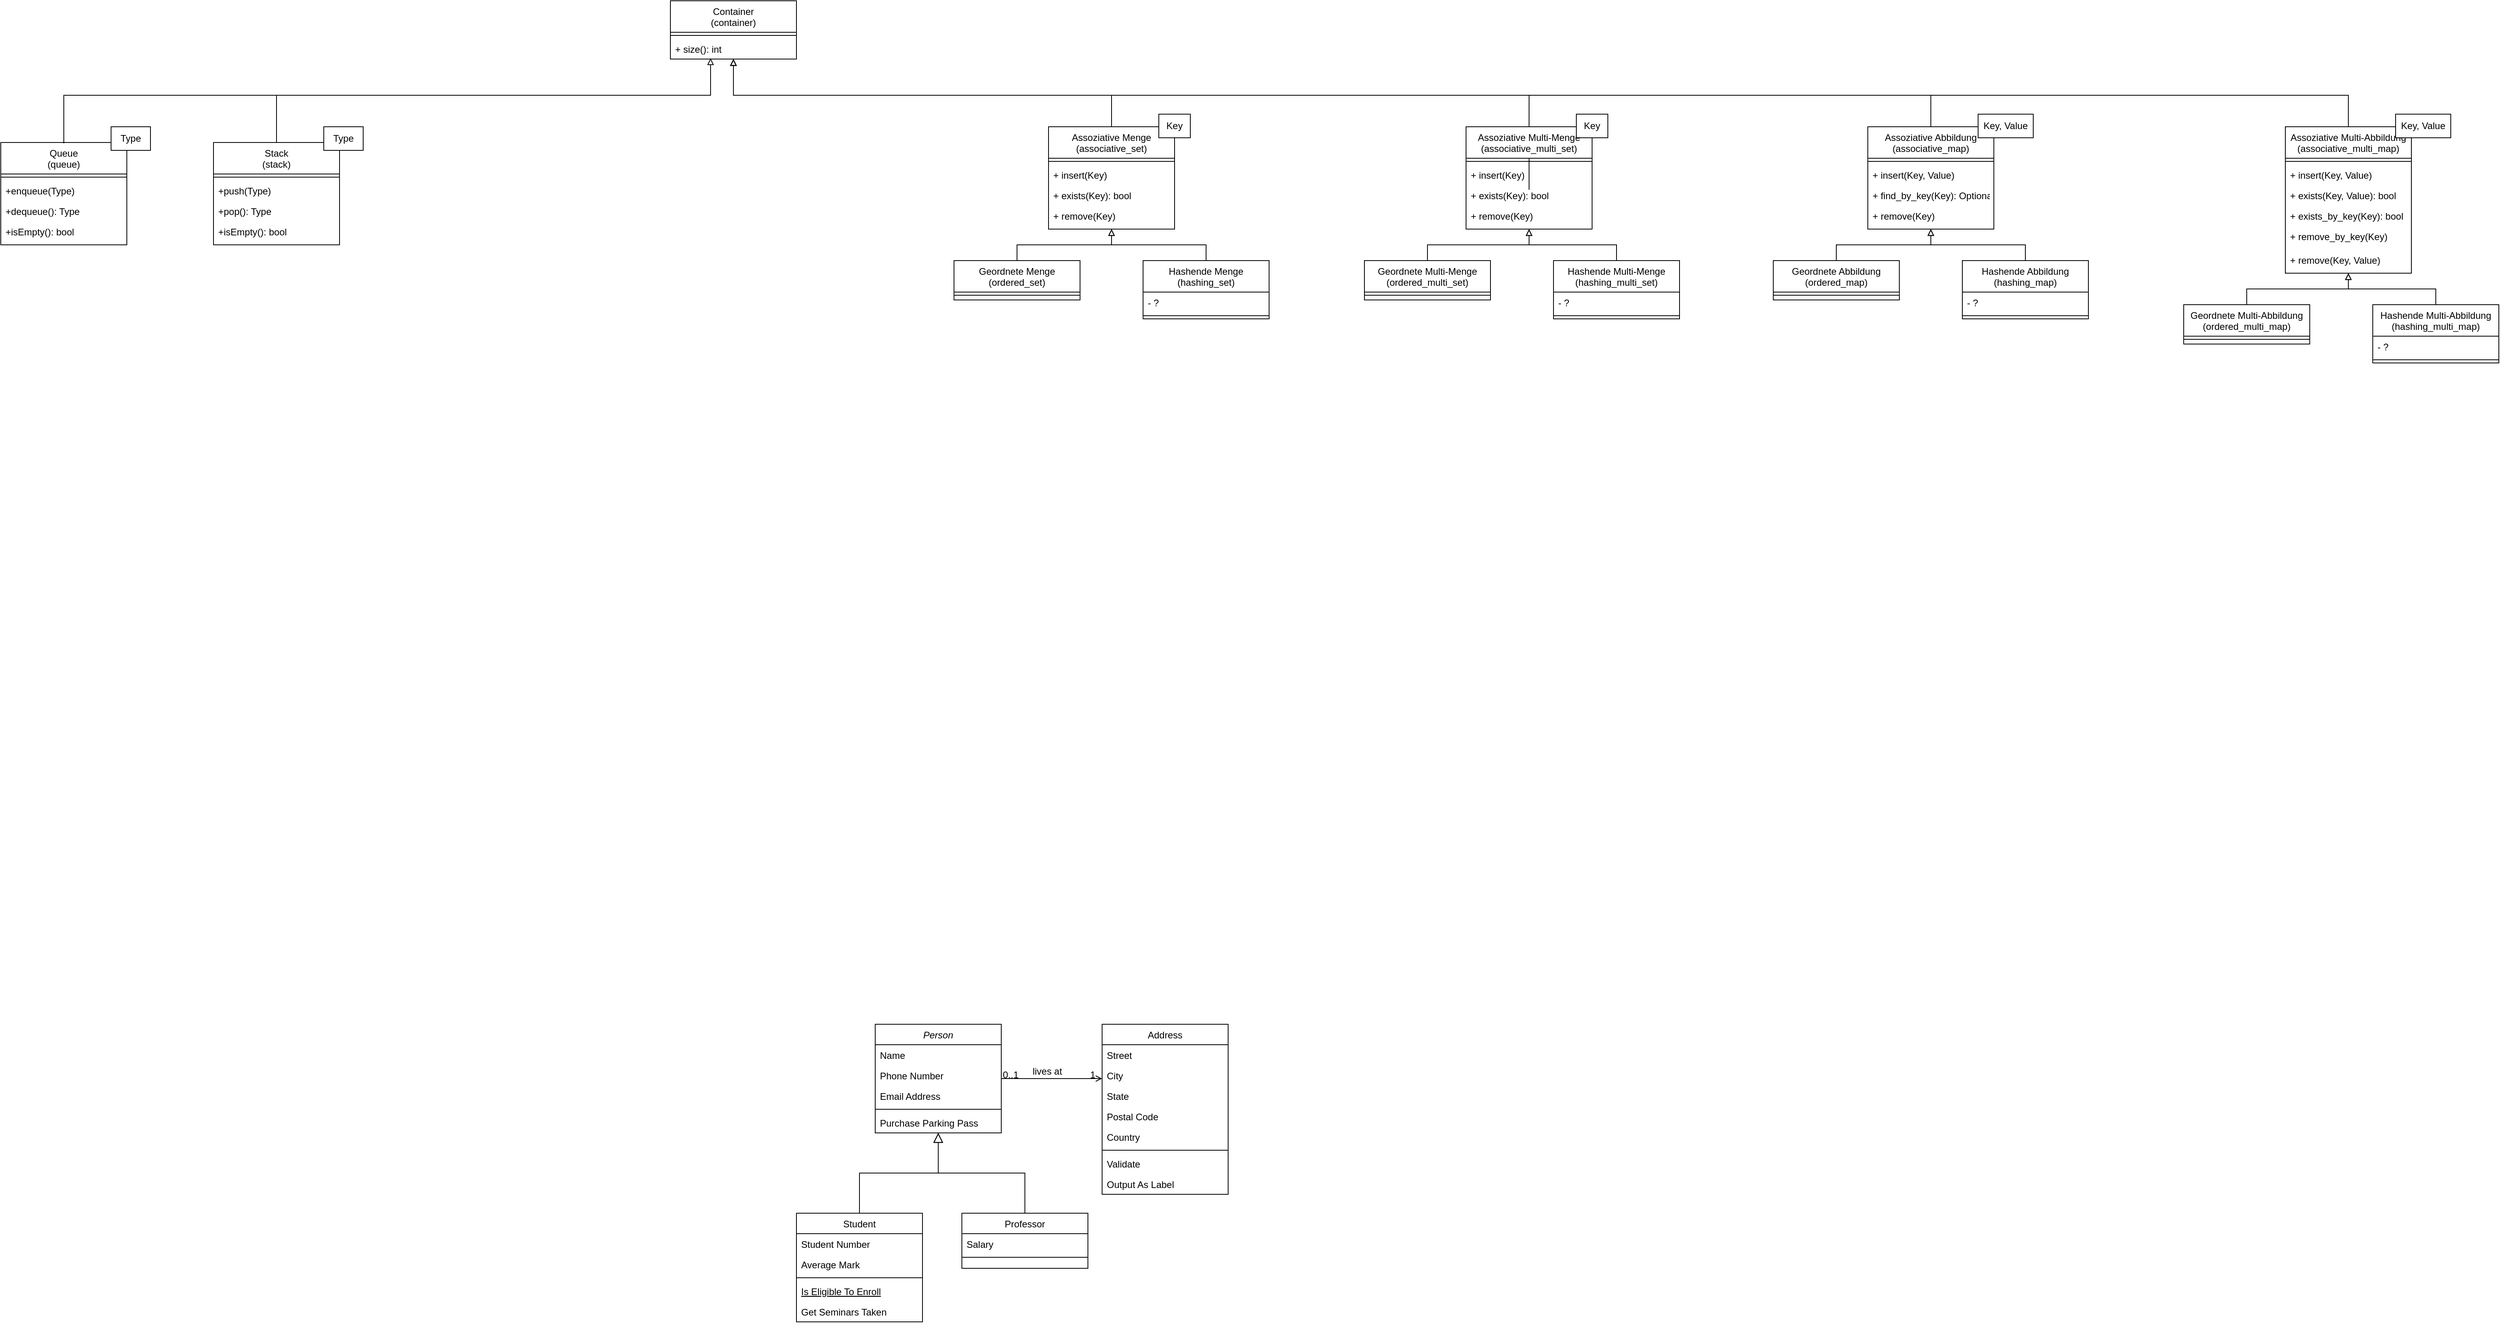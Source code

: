 <mxfile version="26.2.13">
  <diagram name="Seite-1" id="-E2PlHW6qRWu6-0ZBv54">
    <mxGraphModel dx="2380" dy="1238" grid="1" gridSize="10" guides="1" tooltips="1" connect="1" arrows="1" fold="1" page="1" pageScale="1" pageWidth="827" pageHeight="1169" math="0" shadow="0">
      <root>
        <mxCell id="0" />
        <mxCell id="1" parent="0" />
        <mxCell id="7Yme9KQCjncKX-r6_u9J-100" style="edgeStyle=orthogonalEdgeStyle;rounded=0;orthogonalLoop=1;jettySize=auto;html=1;exitX=0.5;exitY=1;exitDx=0;exitDy=0;startArrow=block;startFill=0;endArrow=none;movable=0;resizable=0;rotatable=0;deletable=0;editable=0;locked=1;connectable=0;" parent="1" source="7Yme9KQCjncKX-r6_u9J-17" target="7Yme9KQCjncKX-r6_u9J-80" edge="1">
          <mxGeometry relative="1" as="geometry">
            <Array as="points">
              <mxPoint x="1680" y="240" />
              <mxPoint x="2160" y="240" />
            </Array>
          </mxGeometry>
        </mxCell>
        <mxCell id="7Yme9KQCjncKX-r6_u9J-101" style="edgeStyle=orthogonalEdgeStyle;rounded=0;orthogonalLoop=1;jettySize=auto;html=1;entryX=0.5;entryY=0;entryDx=0;entryDy=0;endArrow=none;startFill=0;startArrow=block;exitX=0.5;exitY=1;exitDx=0;exitDy=0;movable=0;resizable=0;rotatable=0;deletable=0;editable=0;locked=1;connectable=0;" parent="1" source="7Yme9KQCjncKX-r6_u9J-17" edge="1">
          <mxGeometry relative="1" as="geometry">
            <mxPoint x="2690" y="360" as="targetPoint" />
            <mxPoint x="1680" y="198" as="sourcePoint" />
            <Array as="points">
              <mxPoint x="1680" y="240" />
              <mxPoint x="2690" y="240" />
            </Array>
          </mxGeometry>
        </mxCell>
        <mxCell id="YzHJVn8H496j0KjRE25m-1" style="edgeStyle=orthogonalEdgeStyle;rounded=0;orthogonalLoop=1;jettySize=auto;html=1;entryX=0.5;entryY=0;entryDx=0;entryDy=0;endArrow=none;startFill=0;startArrow=block;movable=0;resizable=0;rotatable=0;deletable=0;editable=0;locked=1;connectable=0;" parent="1" edge="1">
          <mxGeometry relative="1" as="geometry">
            <mxPoint x="3200" y="280" as="targetPoint" />
            <mxPoint x="1680" y="194" as="sourcePoint" />
            <Array as="points">
              <mxPoint x="1680" y="240" />
              <mxPoint x="3200" y="240" />
            </Array>
          </mxGeometry>
        </mxCell>
        <mxCell id="YzHJVn8H496j0KjRE25m-2" style="edgeStyle=orthogonalEdgeStyle;rounded=0;orthogonalLoop=1;jettySize=auto;html=1;endArrow=none;startFill=0;startArrow=block;movable=0;resizable=0;rotatable=0;deletable=0;editable=0;locked=1;connectable=0;" parent="1" edge="1">
          <mxGeometry relative="1" as="geometry">
            <mxPoint x="3730.0" y="280" as="targetPoint" />
            <mxPoint x="1680" y="194" as="sourcePoint" />
            <Array as="points">
              <mxPoint x="1680" y="240" />
              <mxPoint x="3730" y="240" />
            </Array>
          </mxGeometry>
        </mxCell>
        <mxCell id="7Yme9KQCjncKX-r6_u9J-17" value="Container&#xa;(container)" style="swimlane;fontStyle=0;align=center;verticalAlign=top;childLayout=stackLayout;horizontal=1;startSize=40;horizontalStack=0;resizeParent=1;resizeLast=0;collapsible=1;marginBottom=0;rounded=0;shadow=0;strokeWidth=1;" parent="1" vertex="1">
          <mxGeometry x="1600" y="120" width="160" height="74" as="geometry">
            <mxRectangle x="1780" y="130" width="160" height="26" as="alternateBounds" />
          </mxGeometry>
        </mxCell>
        <mxCell id="7Yme9KQCjncKX-r6_u9J-21" value="" style="line;html=1;strokeWidth=1;align=left;verticalAlign=middle;spacingTop=-1;spacingLeft=3;spacingRight=3;rotatable=0;labelPosition=right;points=[];portConstraint=eastwest;" parent="7Yme9KQCjncKX-r6_u9J-17" vertex="1">
          <mxGeometry y="40" width="160" height="8" as="geometry" />
        </mxCell>
        <mxCell id="7Yme9KQCjncKX-r6_u9J-22" value="+ size(): int" style="text;align=left;verticalAlign=top;spacingLeft=4;spacingRight=4;overflow=hidden;rotatable=0;points=[[0,0.5],[1,0.5]];portConstraint=eastwest;" parent="7Yme9KQCjncKX-r6_u9J-17" vertex="1">
          <mxGeometry y="48" width="160" height="26" as="geometry" />
        </mxCell>
        <mxCell id="7Yme9KQCjncKX-r6_u9J-47" value="Person" style="swimlane;fontStyle=2;align=center;verticalAlign=top;childLayout=stackLayout;horizontal=1;startSize=26;horizontalStack=0;resizeParent=1;resizeLast=0;collapsible=1;marginBottom=0;rounded=0;shadow=0;strokeWidth=1;" parent="1" vertex="1">
          <mxGeometry x="1860" y="1420" width="160" height="138" as="geometry">
            <mxRectangle x="230" y="140" width="160" height="26" as="alternateBounds" />
          </mxGeometry>
        </mxCell>
        <mxCell id="7Yme9KQCjncKX-r6_u9J-48" value="Name" style="text;align=left;verticalAlign=top;spacingLeft=4;spacingRight=4;overflow=hidden;rotatable=0;points=[[0,0.5],[1,0.5]];portConstraint=eastwest;" parent="7Yme9KQCjncKX-r6_u9J-47" vertex="1">
          <mxGeometry y="26" width="160" height="26" as="geometry" />
        </mxCell>
        <mxCell id="7Yme9KQCjncKX-r6_u9J-49" value="Phone Number" style="text;align=left;verticalAlign=top;spacingLeft=4;spacingRight=4;overflow=hidden;rotatable=0;points=[[0,0.5],[1,0.5]];portConstraint=eastwest;rounded=0;shadow=0;html=0;" parent="7Yme9KQCjncKX-r6_u9J-47" vertex="1">
          <mxGeometry y="52" width="160" height="26" as="geometry" />
        </mxCell>
        <mxCell id="7Yme9KQCjncKX-r6_u9J-50" value="Email Address" style="text;align=left;verticalAlign=top;spacingLeft=4;spacingRight=4;overflow=hidden;rotatable=0;points=[[0,0.5],[1,0.5]];portConstraint=eastwest;rounded=0;shadow=0;html=0;" parent="7Yme9KQCjncKX-r6_u9J-47" vertex="1">
          <mxGeometry y="78" width="160" height="26" as="geometry" />
        </mxCell>
        <mxCell id="7Yme9KQCjncKX-r6_u9J-51" value="" style="line;html=1;strokeWidth=1;align=left;verticalAlign=middle;spacingTop=-1;spacingLeft=3;spacingRight=3;rotatable=0;labelPosition=right;points=[];portConstraint=eastwest;" parent="7Yme9KQCjncKX-r6_u9J-47" vertex="1">
          <mxGeometry y="104" width="160" height="8" as="geometry" />
        </mxCell>
        <mxCell id="7Yme9KQCjncKX-r6_u9J-52" value="Purchase Parking Pass" style="text;align=left;verticalAlign=top;spacingLeft=4;spacingRight=4;overflow=hidden;rotatable=0;points=[[0,0.5],[1,0.5]];portConstraint=eastwest;" parent="7Yme9KQCjncKX-r6_u9J-47" vertex="1">
          <mxGeometry y="112" width="160" height="26" as="geometry" />
        </mxCell>
        <mxCell id="7Yme9KQCjncKX-r6_u9J-53" value="Student" style="swimlane;fontStyle=0;align=center;verticalAlign=top;childLayout=stackLayout;horizontal=1;startSize=26;horizontalStack=0;resizeParent=1;resizeLast=0;collapsible=1;marginBottom=0;rounded=0;shadow=0;strokeWidth=1;" parent="1" vertex="1">
          <mxGeometry x="1760" y="1660" width="160" height="138" as="geometry">
            <mxRectangle x="130" y="380" width="160" height="26" as="alternateBounds" />
          </mxGeometry>
        </mxCell>
        <mxCell id="7Yme9KQCjncKX-r6_u9J-54" value="Student Number" style="text;align=left;verticalAlign=top;spacingLeft=4;spacingRight=4;overflow=hidden;rotatable=0;points=[[0,0.5],[1,0.5]];portConstraint=eastwest;" parent="7Yme9KQCjncKX-r6_u9J-53" vertex="1">
          <mxGeometry y="26" width="160" height="26" as="geometry" />
        </mxCell>
        <mxCell id="7Yme9KQCjncKX-r6_u9J-55" value="Average Mark" style="text;align=left;verticalAlign=top;spacingLeft=4;spacingRight=4;overflow=hidden;rotatable=0;points=[[0,0.5],[1,0.5]];portConstraint=eastwest;rounded=0;shadow=0;html=0;" parent="7Yme9KQCjncKX-r6_u9J-53" vertex="1">
          <mxGeometry y="52" width="160" height="26" as="geometry" />
        </mxCell>
        <mxCell id="7Yme9KQCjncKX-r6_u9J-56" value="" style="line;html=1;strokeWidth=1;align=left;verticalAlign=middle;spacingTop=-1;spacingLeft=3;spacingRight=3;rotatable=0;labelPosition=right;points=[];portConstraint=eastwest;" parent="7Yme9KQCjncKX-r6_u9J-53" vertex="1">
          <mxGeometry y="78" width="160" height="8" as="geometry" />
        </mxCell>
        <mxCell id="7Yme9KQCjncKX-r6_u9J-57" value="Is Eligible To Enroll" style="text;align=left;verticalAlign=top;spacingLeft=4;spacingRight=4;overflow=hidden;rotatable=0;points=[[0,0.5],[1,0.5]];portConstraint=eastwest;fontStyle=4" parent="7Yme9KQCjncKX-r6_u9J-53" vertex="1">
          <mxGeometry y="86" width="160" height="26" as="geometry" />
        </mxCell>
        <mxCell id="7Yme9KQCjncKX-r6_u9J-58" value="Get Seminars Taken" style="text;align=left;verticalAlign=top;spacingLeft=4;spacingRight=4;overflow=hidden;rotatable=0;points=[[0,0.5],[1,0.5]];portConstraint=eastwest;" parent="7Yme9KQCjncKX-r6_u9J-53" vertex="1">
          <mxGeometry y="112" width="160" height="26" as="geometry" />
        </mxCell>
        <mxCell id="7Yme9KQCjncKX-r6_u9J-59" value="" style="endArrow=block;endSize=10;endFill=0;shadow=0;strokeWidth=1;rounded=0;curved=0;edgeStyle=elbowEdgeStyle;elbow=vertical;" parent="1" source="7Yme9KQCjncKX-r6_u9J-53" target="7Yme9KQCjncKX-r6_u9J-47" edge="1">
          <mxGeometry width="160" relative="1" as="geometry">
            <mxPoint x="1840" y="1503" as="sourcePoint" />
            <mxPoint x="1840" y="1503" as="targetPoint" />
          </mxGeometry>
        </mxCell>
        <mxCell id="7Yme9KQCjncKX-r6_u9J-60" value="Professor" style="swimlane;fontStyle=0;align=center;verticalAlign=top;childLayout=stackLayout;horizontal=1;startSize=26;horizontalStack=0;resizeParent=1;resizeLast=0;collapsible=1;marginBottom=0;rounded=0;shadow=0;strokeWidth=1;" parent="1" vertex="1">
          <mxGeometry x="1970" y="1660" width="160" height="70" as="geometry">
            <mxRectangle x="340" y="380" width="170" height="26" as="alternateBounds" />
          </mxGeometry>
        </mxCell>
        <mxCell id="7Yme9KQCjncKX-r6_u9J-61" value="Salary" style="text;align=left;verticalAlign=top;spacingLeft=4;spacingRight=4;overflow=hidden;rotatable=0;points=[[0,0.5],[1,0.5]];portConstraint=eastwest;" parent="7Yme9KQCjncKX-r6_u9J-60" vertex="1">
          <mxGeometry y="26" width="160" height="26" as="geometry" />
        </mxCell>
        <mxCell id="7Yme9KQCjncKX-r6_u9J-62" value="" style="line;html=1;strokeWidth=1;align=left;verticalAlign=middle;spacingTop=-1;spacingLeft=3;spacingRight=3;rotatable=0;labelPosition=right;points=[];portConstraint=eastwest;" parent="7Yme9KQCjncKX-r6_u9J-60" vertex="1">
          <mxGeometry y="52" width="160" height="8" as="geometry" />
        </mxCell>
        <mxCell id="7Yme9KQCjncKX-r6_u9J-63" value="" style="endArrow=block;endSize=10;endFill=0;shadow=0;strokeWidth=1;rounded=0;curved=0;edgeStyle=elbowEdgeStyle;elbow=vertical;" parent="1" source="7Yme9KQCjncKX-r6_u9J-60" target="7Yme9KQCjncKX-r6_u9J-47" edge="1">
          <mxGeometry width="160" relative="1" as="geometry">
            <mxPoint x="1850" y="1673" as="sourcePoint" />
            <mxPoint x="1950" y="1571" as="targetPoint" />
          </mxGeometry>
        </mxCell>
        <mxCell id="7Yme9KQCjncKX-r6_u9J-64" value="Address" style="swimlane;fontStyle=0;align=center;verticalAlign=top;childLayout=stackLayout;horizontal=1;startSize=26;horizontalStack=0;resizeParent=1;resizeLast=0;collapsible=1;marginBottom=0;rounded=0;shadow=0;strokeWidth=1;" parent="1" vertex="1">
          <mxGeometry x="2148" y="1420" width="160" height="216" as="geometry">
            <mxRectangle x="550" y="140" width="160" height="26" as="alternateBounds" />
          </mxGeometry>
        </mxCell>
        <mxCell id="7Yme9KQCjncKX-r6_u9J-65" value="Street" style="text;align=left;verticalAlign=top;spacingLeft=4;spacingRight=4;overflow=hidden;rotatable=0;points=[[0,0.5],[1,0.5]];portConstraint=eastwest;" parent="7Yme9KQCjncKX-r6_u9J-64" vertex="1">
          <mxGeometry y="26" width="160" height="26" as="geometry" />
        </mxCell>
        <mxCell id="7Yme9KQCjncKX-r6_u9J-66" value="City" style="text;align=left;verticalAlign=top;spacingLeft=4;spacingRight=4;overflow=hidden;rotatable=0;points=[[0,0.5],[1,0.5]];portConstraint=eastwest;rounded=0;shadow=0;html=0;" parent="7Yme9KQCjncKX-r6_u9J-64" vertex="1">
          <mxGeometry y="52" width="160" height="26" as="geometry" />
        </mxCell>
        <mxCell id="7Yme9KQCjncKX-r6_u9J-67" value="State" style="text;align=left;verticalAlign=top;spacingLeft=4;spacingRight=4;overflow=hidden;rotatable=0;points=[[0,0.5],[1,0.5]];portConstraint=eastwest;rounded=0;shadow=0;html=0;" parent="7Yme9KQCjncKX-r6_u9J-64" vertex="1">
          <mxGeometry y="78" width="160" height="26" as="geometry" />
        </mxCell>
        <mxCell id="7Yme9KQCjncKX-r6_u9J-68" value="Postal Code" style="text;align=left;verticalAlign=top;spacingLeft=4;spacingRight=4;overflow=hidden;rotatable=0;points=[[0,0.5],[1,0.5]];portConstraint=eastwest;rounded=0;shadow=0;html=0;" parent="7Yme9KQCjncKX-r6_u9J-64" vertex="1">
          <mxGeometry y="104" width="160" height="26" as="geometry" />
        </mxCell>
        <mxCell id="7Yme9KQCjncKX-r6_u9J-69" value="Country" style="text;align=left;verticalAlign=top;spacingLeft=4;spacingRight=4;overflow=hidden;rotatable=0;points=[[0,0.5],[1,0.5]];portConstraint=eastwest;rounded=0;shadow=0;html=0;" parent="7Yme9KQCjncKX-r6_u9J-64" vertex="1">
          <mxGeometry y="130" width="160" height="26" as="geometry" />
        </mxCell>
        <mxCell id="7Yme9KQCjncKX-r6_u9J-70" value="" style="line;html=1;strokeWidth=1;align=left;verticalAlign=middle;spacingTop=-1;spacingLeft=3;spacingRight=3;rotatable=0;labelPosition=right;points=[];portConstraint=eastwest;" parent="7Yme9KQCjncKX-r6_u9J-64" vertex="1">
          <mxGeometry y="156" width="160" height="8" as="geometry" />
        </mxCell>
        <mxCell id="7Yme9KQCjncKX-r6_u9J-71" value="Validate" style="text;align=left;verticalAlign=top;spacingLeft=4;spacingRight=4;overflow=hidden;rotatable=0;points=[[0,0.5],[1,0.5]];portConstraint=eastwest;" parent="7Yme9KQCjncKX-r6_u9J-64" vertex="1">
          <mxGeometry y="164" width="160" height="26" as="geometry" />
        </mxCell>
        <mxCell id="7Yme9KQCjncKX-r6_u9J-72" value="Output As Label" style="text;align=left;verticalAlign=top;spacingLeft=4;spacingRight=4;overflow=hidden;rotatable=0;points=[[0,0.5],[1,0.5]];portConstraint=eastwest;" parent="7Yme9KQCjncKX-r6_u9J-64" vertex="1">
          <mxGeometry y="190" width="160" height="26" as="geometry" />
        </mxCell>
        <mxCell id="7Yme9KQCjncKX-r6_u9J-73" value="" style="endArrow=open;shadow=0;strokeWidth=1;rounded=0;curved=0;endFill=1;edgeStyle=elbowEdgeStyle;elbow=vertical;" parent="1" source="7Yme9KQCjncKX-r6_u9J-47" target="7Yme9KQCjncKX-r6_u9J-64" edge="1">
          <mxGeometry x="0.5" y="41" relative="1" as="geometry">
            <mxPoint x="2020" y="1492" as="sourcePoint" />
            <mxPoint x="2180" y="1492" as="targetPoint" />
            <mxPoint x="-40" y="32" as="offset" />
          </mxGeometry>
        </mxCell>
        <mxCell id="7Yme9KQCjncKX-r6_u9J-74" value="0..1" style="resizable=0;align=left;verticalAlign=bottom;labelBackgroundColor=none;fontSize=12;" parent="7Yme9KQCjncKX-r6_u9J-73" connectable="0" vertex="1">
          <mxGeometry x="-1" relative="1" as="geometry">
            <mxPoint y="4" as="offset" />
          </mxGeometry>
        </mxCell>
        <mxCell id="7Yme9KQCjncKX-r6_u9J-75" value="1" style="resizable=0;align=right;verticalAlign=bottom;labelBackgroundColor=none;fontSize=12;" parent="7Yme9KQCjncKX-r6_u9J-73" connectable="0" vertex="1">
          <mxGeometry x="1" relative="1" as="geometry">
            <mxPoint x="-7" y="4" as="offset" />
          </mxGeometry>
        </mxCell>
        <mxCell id="7Yme9KQCjncKX-r6_u9J-76" value="lives at" style="text;html=1;resizable=0;points=[];;align=center;verticalAlign=middle;labelBackgroundColor=none;rounded=0;shadow=0;strokeWidth=1;fontSize=12;" parent="7Yme9KQCjncKX-r6_u9J-73" vertex="1" connectable="0">
          <mxGeometry x="0.5" y="49" relative="1" as="geometry">
            <mxPoint x="-38" y="40" as="offset" />
          </mxGeometry>
        </mxCell>
        <mxCell id="7Yme9KQCjncKX-r6_u9J-116" style="edgeStyle=orthogonalEdgeStyle;rounded=0;orthogonalLoop=1;jettySize=auto;html=1;entryX=0.5;entryY=0;entryDx=0;entryDy=0;startArrow=block;startFill=0;endArrow=none;" parent="1" source="7Yme9KQCjncKX-r6_u9J-80" target="7Yme9KQCjncKX-r6_u9J-102" edge="1">
          <mxGeometry relative="1" as="geometry" />
        </mxCell>
        <mxCell id="7Yme9KQCjncKX-r6_u9J-117" style="edgeStyle=orthogonalEdgeStyle;rounded=0;orthogonalLoop=1;jettySize=auto;html=1;startArrow=block;startFill=0;endArrow=none;" parent="1" source="7Yme9KQCjncKX-r6_u9J-80" target="7Yme9KQCjncKX-r6_u9J-113" edge="1">
          <mxGeometry relative="1" as="geometry" />
        </mxCell>
        <mxCell id="7Yme9KQCjncKX-r6_u9J-80" value="Assoziative Menge&#xa;(associative_set)" style="swimlane;fontStyle=0;align=center;verticalAlign=top;childLayout=stackLayout;horizontal=1;startSize=40;horizontalStack=0;resizeParent=1;resizeLast=0;collapsible=1;marginBottom=0;rounded=0;shadow=0;strokeWidth=1;" parent="1" vertex="1">
          <mxGeometry x="2080" y="280" width="160" height="130" as="geometry">
            <mxRectangle x="1780" y="130" width="160" height="26" as="alternateBounds" />
          </mxGeometry>
        </mxCell>
        <mxCell id="7Yme9KQCjncKX-r6_u9J-81" value="" style="line;html=1;strokeWidth=1;align=left;verticalAlign=middle;spacingTop=-1;spacingLeft=3;spacingRight=3;rotatable=0;labelPosition=right;points=[];portConstraint=eastwest;" parent="7Yme9KQCjncKX-r6_u9J-80" vertex="1">
          <mxGeometry y="40" width="160" height="8" as="geometry" />
        </mxCell>
        <mxCell id="7Yme9KQCjncKX-r6_u9J-86" value="+ insert(Key)" style="text;align=left;verticalAlign=top;spacingLeft=4;spacingRight=4;overflow=hidden;rotatable=0;points=[[0,0.5],[1,0.5]];portConstraint=eastwest;" parent="7Yme9KQCjncKX-r6_u9J-80" vertex="1">
          <mxGeometry y="48" width="160" height="26" as="geometry" />
        </mxCell>
        <mxCell id="7Yme9KQCjncKX-r6_u9J-87" value="+ exists(Key): bool" style="text;align=left;verticalAlign=top;spacingLeft=4;spacingRight=4;overflow=hidden;rotatable=0;points=[[0,0.5],[1,0.5]];portConstraint=eastwest;" parent="7Yme9KQCjncKX-r6_u9J-80" vertex="1">
          <mxGeometry y="74" width="160" height="26" as="geometry" />
        </mxCell>
        <mxCell id="7Yme9KQCjncKX-r6_u9J-82" value="+ remove(Key)" style="text;align=left;verticalAlign=top;spacingLeft=4;spacingRight=4;overflow=hidden;rotatable=0;points=[[0,0.5],[1,0.5]];portConstraint=eastwest;" parent="7Yme9KQCjncKX-r6_u9J-80" vertex="1">
          <mxGeometry y="100" width="160" height="30" as="geometry" />
        </mxCell>
        <mxCell id="7Yme9KQCjncKX-r6_u9J-88" value="Key" style="rounded=0;whiteSpace=wrap;html=1;" parent="1" vertex="1">
          <mxGeometry x="2220" y="264" width="40" height="30" as="geometry" />
        </mxCell>
        <mxCell id="7Yme9KQCjncKX-r6_u9J-126" style="edgeStyle=orthogonalEdgeStyle;rounded=0;orthogonalLoop=1;jettySize=auto;html=1;entryX=0.5;entryY=0;entryDx=0;entryDy=0;startArrow=block;startFill=0;endArrow=none;" parent="1" source="7Yme9KQCjncKX-r6_u9J-89" target="7Yme9KQCjncKX-r6_u9J-120" edge="1">
          <mxGeometry relative="1" as="geometry" />
        </mxCell>
        <mxCell id="7Yme9KQCjncKX-r6_u9J-127" style="edgeStyle=orthogonalEdgeStyle;rounded=0;orthogonalLoop=1;jettySize=auto;html=1;entryX=0.5;entryY=0;entryDx=0;entryDy=0;startArrow=block;startFill=0;endArrow=none;" parent="1" source="7Yme9KQCjncKX-r6_u9J-89" target="7Yme9KQCjncKX-r6_u9J-123" edge="1">
          <mxGeometry relative="1" as="geometry" />
        </mxCell>
        <mxCell id="7Yme9KQCjncKX-r6_u9J-89" value="Assoziative Multi-Menge&#xa;(associative_multi_set)" style="swimlane;fontStyle=0;align=center;verticalAlign=top;childLayout=stackLayout;horizontal=1;startSize=40;horizontalStack=0;resizeParent=1;resizeLast=0;collapsible=1;marginBottom=0;rounded=0;shadow=0;strokeWidth=1;" parent="1" vertex="1">
          <mxGeometry x="2610" y="280" width="160" height="130" as="geometry">
            <mxRectangle x="1780" y="130" width="160" height="26" as="alternateBounds" />
          </mxGeometry>
        </mxCell>
        <mxCell id="7Yme9KQCjncKX-r6_u9J-90" value="" style="line;html=1;strokeWidth=1;align=left;verticalAlign=middle;spacingTop=-1;spacingLeft=3;spacingRight=3;rotatable=0;labelPosition=right;points=[];portConstraint=eastwest;" parent="7Yme9KQCjncKX-r6_u9J-89" vertex="1">
          <mxGeometry y="40" width="160" height="8" as="geometry" />
        </mxCell>
        <mxCell id="7Yme9KQCjncKX-r6_u9J-91" value="+ insert(Key)" style="text;align=left;verticalAlign=top;spacingLeft=4;spacingRight=4;overflow=hidden;rotatable=0;points=[[0,0.5],[1,0.5]];portConstraint=eastwest;" parent="7Yme9KQCjncKX-r6_u9J-89" vertex="1">
          <mxGeometry y="48" width="160" height="26" as="geometry" />
        </mxCell>
        <mxCell id="7Yme9KQCjncKX-r6_u9J-92" value="+ exists(Key): bool" style="text;align=left;verticalAlign=top;spacingLeft=4;spacingRight=4;overflow=hidden;rotatable=0;points=[[0,0.5],[1,0.5]];portConstraint=eastwest;" parent="7Yme9KQCjncKX-r6_u9J-89" vertex="1">
          <mxGeometry y="74" width="160" height="26" as="geometry" />
        </mxCell>
        <mxCell id="7Yme9KQCjncKX-r6_u9J-93" value="+ remove(Key)" style="text;align=left;verticalAlign=top;spacingLeft=4;spacingRight=4;overflow=hidden;rotatable=0;points=[[0,0.5],[1,0.5]];portConstraint=eastwest;" parent="7Yme9KQCjncKX-r6_u9J-89" vertex="1">
          <mxGeometry y="100" width="160" height="30" as="geometry" />
        </mxCell>
        <mxCell id="7Yme9KQCjncKX-r6_u9J-94" value="Key" style="rounded=0;whiteSpace=wrap;html=1;" parent="1" vertex="1">
          <mxGeometry x="2750" y="264" width="40" height="30" as="geometry" />
        </mxCell>
        <mxCell id="7Yme9KQCjncKX-r6_u9J-102" value="Geordnete Menge&#xa;(ordered_set)" style="swimlane;fontStyle=0;align=center;verticalAlign=top;childLayout=stackLayout;horizontal=1;startSize=40;horizontalStack=0;resizeParent=1;resizeLast=0;collapsible=1;marginBottom=0;rounded=0;shadow=0;strokeWidth=1;" parent="1" vertex="1">
          <mxGeometry x="1960" y="450" width="160" height="50" as="geometry">
            <mxRectangle x="1780" y="130" width="160" height="26" as="alternateBounds" />
          </mxGeometry>
        </mxCell>
        <mxCell id="7Yme9KQCjncKX-r6_u9J-103" value="" style="line;html=1;strokeWidth=1;align=left;verticalAlign=middle;spacingTop=-1;spacingLeft=3;spacingRight=3;rotatable=0;labelPosition=right;points=[];portConstraint=eastwest;" parent="7Yme9KQCjncKX-r6_u9J-102" vertex="1">
          <mxGeometry y="40" width="160" height="8" as="geometry" />
        </mxCell>
        <mxCell id="7Yme9KQCjncKX-r6_u9J-113" value="Hashende Menge&#xa;(hashing_set)" style="swimlane;fontStyle=0;align=center;verticalAlign=top;childLayout=stackLayout;horizontal=1;startSize=40;horizontalStack=0;resizeParent=1;resizeLast=0;collapsible=1;marginBottom=0;rounded=0;shadow=0;strokeWidth=1;" parent="1" vertex="1">
          <mxGeometry x="2200" y="450" width="160" height="74" as="geometry">
            <mxRectangle x="1780" y="130" width="160" height="26" as="alternateBounds" />
          </mxGeometry>
        </mxCell>
        <mxCell id="7Yme9KQCjncKX-r6_u9J-114" value="- ?" style="text;align=left;verticalAlign=top;spacingLeft=4;spacingRight=4;overflow=hidden;rotatable=0;points=[[0,0.5],[1,0.5]];portConstraint=eastwest;" parent="7Yme9KQCjncKX-r6_u9J-113" vertex="1">
          <mxGeometry y="40" width="160" height="26" as="geometry" />
        </mxCell>
        <mxCell id="7Yme9KQCjncKX-r6_u9J-115" value="" style="line;html=1;strokeWidth=1;align=left;verticalAlign=middle;spacingTop=-1;spacingLeft=3;spacingRight=3;rotatable=0;labelPosition=right;points=[];portConstraint=eastwest;" parent="7Yme9KQCjncKX-r6_u9J-113" vertex="1">
          <mxGeometry y="66" width="160" height="8" as="geometry" />
        </mxCell>
        <mxCell id="7Yme9KQCjncKX-r6_u9J-120" value="Geordnete Multi-Menge&#xa;(ordered_multi_set)" style="swimlane;fontStyle=0;align=center;verticalAlign=top;childLayout=stackLayout;horizontal=1;startSize=40;horizontalStack=0;resizeParent=1;resizeLast=0;collapsible=1;marginBottom=0;rounded=0;shadow=0;strokeWidth=1;" parent="1" vertex="1">
          <mxGeometry x="2481" y="450" width="160" height="50" as="geometry">
            <mxRectangle x="1780" y="130" width="160" height="26" as="alternateBounds" />
          </mxGeometry>
        </mxCell>
        <mxCell id="7Yme9KQCjncKX-r6_u9J-122" value="" style="line;html=1;strokeWidth=1;align=left;verticalAlign=middle;spacingTop=-1;spacingLeft=3;spacingRight=3;rotatable=0;labelPosition=right;points=[];portConstraint=eastwest;" parent="7Yme9KQCjncKX-r6_u9J-120" vertex="1">
          <mxGeometry y="40" width="160" height="8" as="geometry" />
        </mxCell>
        <mxCell id="7Yme9KQCjncKX-r6_u9J-123" value="Hashende Multi-Menge&#xa;(hashing_multi_set)" style="swimlane;fontStyle=0;align=center;verticalAlign=top;childLayout=stackLayout;horizontal=1;startSize=40;horizontalStack=0;resizeParent=1;resizeLast=0;collapsible=1;marginBottom=0;rounded=0;shadow=0;strokeWidth=1;" parent="1" vertex="1">
          <mxGeometry x="2721" y="450" width="160" height="74" as="geometry">
            <mxRectangle x="1780" y="130" width="160" height="26" as="alternateBounds" />
          </mxGeometry>
        </mxCell>
        <mxCell id="7Yme9KQCjncKX-r6_u9J-124" value="- ?" style="text;align=left;verticalAlign=top;spacingLeft=4;spacingRight=4;overflow=hidden;rotatable=0;points=[[0,0.5],[1,0.5]];portConstraint=eastwest;" parent="7Yme9KQCjncKX-r6_u9J-123" vertex="1">
          <mxGeometry y="40" width="160" height="26" as="geometry" />
        </mxCell>
        <mxCell id="7Yme9KQCjncKX-r6_u9J-125" value="" style="line;html=1;strokeWidth=1;align=left;verticalAlign=middle;spacingTop=-1;spacingLeft=3;spacingRight=3;rotatable=0;labelPosition=right;points=[];portConstraint=eastwest;" parent="7Yme9KQCjncKX-r6_u9J-123" vertex="1">
          <mxGeometry y="66" width="160" height="8" as="geometry" />
        </mxCell>
        <mxCell id="xT78EL_490PA8CpJLEsp-3" style="edgeStyle=orthogonalEdgeStyle;rounded=0;orthogonalLoop=1;jettySize=auto;html=1;entryX=0.5;entryY=0;entryDx=0;entryDy=0;startArrow=block;startFill=0;endArrow=none;" parent="1" source="xT78EL_490PA8CpJLEsp-5" target="xT78EL_490PA8CpJLEsp-19" edge="1">
          <mxGeometry relative="1" as="geometry" />
        </mxCell>
        <mxCell id="xT78EL_490PA8CpJLEsp-4" style="edgeStyle=orthogonalEdgeStyle;rounded=0;orthogonalLoop=1;jettySize=auto;html=1;startArrow=block;startFill=0;endArrow=none;" parent="1" source="xT78EL_490PA8CpJLEsp-5" target="xT78EL_490PA8CpJLEsp-22" edge="1">
          <mxGeometry relative="1" as="geometry" />
        </mxCell>
        <mxCell id="xT78EL_490PA8CpJLEsp-5" value="Assoziative Abbildung&#xa;(associative_map)" style="swimlane;fontStyle=0;align=center;verticalAlign=top;childLayout=stackLayout;horizontal=1;startSize=40;horizontalStack=0;resizeParent=1;resizeLast=0;collapsible=1;marginBottom=0;rounded=0;shadow=0;strokeWidth=1;" parent="1" vertex="1">
          <mxGeometry x="3120" y="280" width="160" height="130" as="geometry">
            <mxRectangle x="1780" y="130" width="160" height="26" as="alternateBounds" />
          </mxGeometry>
        </mxCell>
        <mxCell id="xT78EL_490PA8CpJLEsp-6" value="" style="line;html=1;strokeWidth=1;align=left;verticalAlign=middle;spacingTop=-1;spacingLeft=3;spacingRight=3;rotatable=0;labelPosition=right;points=[];portConstraint=eastwest;" parent="xT78EL_490PA8CpJLEsp-5" vertex="1">
          <mxGeometry y="40" width="160" height="8" as="geometry" />
        </mxCell>
        <mxCell id="xT78EL_490PA8CpJLEsp-7" value="+ insert(Key, Value)" style="text;align=left;verticalAlign=top;spacingLeft=4;spacingRight=4;overflow=hidden;rotatable=0;points=[[0,0.5],[1,0.5]];portConstraint=eastwest;" parent="xT78EL_490PA8CpJLEsp-5" vertex="1">
          <mxGeometry y="48" width="160" height="26" as="geometry" />
        </mxCell>
        <mxCell id="xT78EL_490PA8CpJLEsp-8" value="+ find_by_key(Key): Optional" style="text;align=left;verticalAlign=top;spacingLeft=4;spacingRight=4;overflow=hidden;rotatable=0;points=[[0,0.5],[1,0.5]];portConstraint=eastwest;" parent="xT78EL_490PA8CpJLEsp-5" vertex="1">
          <mxGeometry y="74" width="160" height="26" as="geometry" />
        </mxCell>
        <mxCell id="xT78EL_490PA8CpJLEsp-9" value="+ remove(Key)" style="text;align=left;verticalAlign=top;spacingLeft=4;spacingRight=4;overflow=hidden;rotatable=0;points=[[0,0.5],[1,0.5]];portConstraint=eastwest;" parent="xT78EL_490PA8CpJLEsp-5" vertex="1">
          <mxGeometry y="100" width="160" height="30" as="geometry" />
        </mxCell>
        <mxCell id="xT78EL_490PA8CpJLEsp-10" value="Key, Value" style="rounded=0;whiteSpace=wrap;html=1;" parent="1" vertex="1">
          <mxGeometry x="3260" y="264" width="70" height="30" as="geometry" />
        </mxCell>
        <mxCell id="xT78EL_490PA8CpJLEsp-11" style="edgeStyle=orthogonalEdgeStyle;rounded=0;orthogonalLoop=1;jettySize=auto;html=1;entryX=0.5;entryY=0;entryDx=0;entryDy=0;startArrow=block;startFill=0;endArrow=none;" parent="1" source="xT78EL_490PA8CpJLEsp-13" target="xT78EL_490PA8CpJLEsp-25" edge="1">
          <mxGeometry relative="1" as="geometry" />
        </mxCell>
        <mxCell id="xT78EL_490PA8CpJLEsp-12" style="edgeStyle=orthogonalEdgeStyle;rounded=0;orthogonalLoop=1;jettySize=auto;html=1;entryX=0.5;entryY=0;entryDx=0;entryDy=0;startArrow=block;startFill=0;endArrow=none;" parent="1" source="xT78EL_490PA8CpJLEsp-13" target="xT78EL_490PA8CpJLEsp-28" edge="1">
          <mxGeometry relative="1" as="geometry" />
        </mxCell>
        <mxCell id="xT78EL_490PA8CpJLEsp-13" value="Assoziative Multi-Abbildung&#xa;(associative_multi_map)" style="swimlane;fontStyle=0;align=center;verticalAlign=top;childLayout=stackLayout;horizontal=1;startSize=40;horizontalStack=0;resizeParent=1;resizeLast=0;collapsible=1;marginBottom=0;rounded=0;shadow=0;strokeWidth=1;" parent="1" vertex="1">
          <mxGeometry x="3650" y="280" width="160" height="186" as="geometry">
            <mxRectangle x="1780" y="130" width="160" height="26" as="alternateBounds" />
          </mxGeometry>
        </mxCell>
        <mxCell id="xT78EL_490PA8CpJLEsp-14" value="" style="line;html=1;strokeWidth=1;align=left;verticalAlign=middle;spacingTop=-1;spacingLeft=3;spacingRight=3;rotatable=0;labelPosition=right;points=[];portConstraint=eastwest;" parent="xT78EL_490PA8CpJLEsp-13" vertex="1">
          <mxGeometry y="40" width="160" height="8" as="geometry" />
        </mxCell>
        <mxCell id="xT78EL_490PA8CpJLEsp-15" value="+ insert(Key, Value)" style="text;align=left;verticalAlign=top;spacingLeft=4;spacingRight=4;overflow=hidden;rotatable=0;points=[[0,0.5],[1,0.5]];portConstraint=eastwest;" parent="xT78EL_490PA8CpJLEsp-13" vertex="1">
          <mxGeometry y="48" width="160" height="26" as="geometry" />
        </mxCell>
        <mxCell id="xT78EL_490PA8CpJLEsp-16" value="+ exists(Key, Value): bool" style="text;align=left;verticalAlign=top;spacingLeft=4;spacingRight=4;overflow=hidden;rotatable=0;points=[[0,0.5],[1,0.5]];portConstraint=eastwest;" parent="xT78EL_490PA8CpJLEsp-13" vertex="1">
          <mxGeometry y="74" width="160" height="26" as="geometry" />
        </mxCell>
        <mxCell id="I3b961ueQ22FNgo58wbn-2" value="+ exists_by_key(Key): bool" style="text;align=left;verticalAlign=top;spacingLeft=4;spacingRight=4;overflow=hidden;rotatable=0;points=[[0,0.5],[1,0.5]];portConstraint=eastwest;" parent="xT78EL_490PA8CpJLEsp-13" vertex="1">
          <mxGeometry y="100" width="160" height="26" as="geometry" />
        </mxCell>
        <mxCell id="xT78EL_490PA8CpJLEsp-17" value="+ remove_by_key(Key)" style="text;align=left;verticalAlign=top;spacingLeft=4;spacingRight=4;overflow=hidden;rotatable=0;points=[[0,0.5],[1,0.5]];portConstraint=eastwest;" parent="xT78EL_490PA8CpJLEsp-13" vertex="1">
          <mxGeometry y="126" width="160" height="30" as="geometry" />
        </mxCell>
        <mxCell id="I3b961ueQ22FNgo58wbn-3" value="+ remove(Key, Value)" style="text;align=left;verticalAlign=top;spacingLeft=4;spacingRight=4;overflow=hidden;rotatable=0;points=[[0,0.5],[1,0.5]];portConstraint=eastwest;" parent="xT78EL_490PA8CpJLEsp-13" vertex="1">
          <mxGeometry y="156" width="160" height="30" as="geometry" />
        </mxCell>
        <mxCell id="xT78EL_490PA8CpJLEsp-18" value="Key, Value" style="rounded=0;whiteSpace=wrap;html=1;" parent="1" vertex="1">
          <mxGeometry x="3790" y="264" width="70" height="30" as="geometry" />
        </mxCell>
        <mxCell id="xT78EL_490PA8CpJLEsp-19" value="Geordnete Abbildung&#xa;(ordered_map)" style="swimlane;fontStyle=0;align=center;verticalAlign=top;childLayout=stackLayout;horizontal=1;startSize=40;horizontalStack=0;resizeParent=1;resizeLast=0;collapsible=1;marginBottom=0;rounded=0;shadow=0;strokeWidth=1;" parent="1" vertex="1">
          <mxGeometry x="3000" y="450" width="160" height="50" as="geometry">
            <mxRectangle x="1780" y="130" width="160" height="26" as="alternateBounds" />
          </mxGeometry>
        </mxCell>
        <mxCell id="xT78EL_490PA8CpJLEsp-21" value="" style="line;html=1;strokeWidth=1;align=left;verticalAlign=middle;spacingTop=-1;spacingLeft=3;spacingRight=3;rotatable=0;labelPosition=right;points=[];portConstraint=eastwest;" parent="xT78EL_490PA8CpJLEsp-19" vertex="1">
          <mxGeometry y="40" width="160" height="8" as="geometry" />
        </mxCell>
        <mxCell id="xT78EL_490PA8CpJLEsp-22" value="Hashende Abbildung&#xa;(hashing_map)" style="swimlane;fontStyle=0;align=center;verticalAlign=top;childLayout=stackLayout;horizontal=1;startSize=40;horizontalStack=0;resizeParent=1;resizeLast=0;collapsible=1;marginBottom=0;rounded=0;shadow=0;strokeWidth=1;" parent="1" vertex="1">
          <mxGeometry x="3240" y="450" width="160" height="74" as="geometry">
            <mxRectangle x="1780" y="130" width="160" height="26" as="alternateBounds" />
          </mxGeometry>
        </mxCell>
        <mxCell id="xT78EL_490PA8CpJLEsp-23" value="- ?" style="text;align=left;verticalAlign=top;spacingLeft=4;spacingRight=4;overflow=hidden;rotatable=0;points=[[0,0.5],[1,0.5]];portConstraint=eastwest;" parent="xT78EL_490PA8CpJLEsp-22" vertex="1">
          <mxGeometry y="40" width="160" height="26" as="geometry" />
        </mxCell>
        <mxCell id="xT78EL_490PA8CpJLEsp-24" value="" style="line;html=1;strokeWidth=1;align=left;verticalAlign=middle;spacingTop=-1;spacingLeft=3;spacingRight=3;rotatable=0;labelPosition=right;points=[];portConstraint=eastwest;" parent="xT78EL_490PA8CpJLEsp-22" vertex="1">
          <mxGeometry y="66" width="160" height="8" as="geometry" />
        </mxCell>
        <mxCell id="xT78EL_490PA8CpJLEsp-25" value="Geordnete Multi-Abbildung&#xa;(ordered_multi_map)" style="swimlane;fontStyle=0;align=center;verticalAlign=top;childLayout=stackLayout;horizontal=1;startSize=40;horizontalStack=0;resizeParent=1;resizeLast=0;collapsible=1;marginBottom=0;rounded=0;shadow=0;strokeWidth=1;" parent="1" vertex="1">
          <mxGeometry x="3521" y="506" width="160" height="50" as="geometry">
            <mxRectangle x="1780" y="130" width="160" height="26" as="alternateBounds" />
          </mxGeometry>
        </mxCell>
        <mxCell id="xT78EL_490PA8CpJLEsp-27" value="" style="line;html=1;strokeWidth=1;align=left;verticalAlign=middle;spacingTop=-1;spacingLeft=3;spacingRight=3;rotatable=0;labelPosition=right;points=[];portConstraint=eastwest;" parent="xT78EL_490PA8CpJLEsp-25" vertex="1">
          <mxGeometry y="40" width="160" height="8" as="geometry" />
        </mxCell>
        <mxCell id="xT78EL_490PA8CpJLEsp-28" value="Hashende Multi-Abbildung&#xa;(hashing_multi_map)" style="swimlane;fontStyle=0;align=center;verticalAlign=top;childLayout=stackLayout;horizontal=1;startSize=40;horizontalStack=0;resizeParent=1;resizeLast=0;collapsible=1;marginBottom=0;rounded=0;shadow=0;strokeWidth=1;" parent="1" vertex="1">
          <mxGeometry x="3761" y="506" width="160" height="74" as="geometry">
            <mxRectangle x="1780" y="130" width="160" height="26" as="alternateBounds" />
          </mxGeometry>
        </mxCell>
        <mxCell id="xT78EL_490PA8CpJLEsp-31" value="- ?" style="text;align=left;verticalAlign=top;spacingLeft=4;spacingRight=4;overflow=hidden;rotatable=0;points=[[0,0.5],[1,0.5]];portConstraint=eastwest;" parent="xT78EL_490PA8CpJLEsp-28" vertex="1">
          <mxGeometry y="40" width="160" height="26" as="geometry" />
        </mxCell>
        <mxCell id="xT78EL_490PA8CpJLEsp-30" value="" style="line;html=1;strokeWidth=1;align=left;verticalAlign=middle;spacingTop=-1;spacingLeft=3;spacingRight=3;rotatable=0;labelPosition=right;points=[];portConstraint=eastwest;" parent="xT78EL_490PA8CpJLEsp-28" vertex="1">
          <mxGeometry y="66" width="160" height="8" as="geometry" />
        </mxCell>
        <mxCell id="DsN7kH80LF0OF7ZlNQ2r-1" value="Stack&#xa;(stack)" style="swimlane;fontStyle=0;align=center;verticalAlign=top;childLayout=stackLayout;horizontal=1;startSize=40;horizontalStack=0;resizeParent=1;resizeLast=0;collapsible=1;marginBottom=0;rounded=0;shadow=0;strokeWidth=1;" vertex="1" parent="1">
          <mxGeometry x="1020" y="300" width="160" height="130" as="geometry">
            <mxRectangle x="1780" y="130" width="160" height="26" as="alternateBounds" />
          </mxGeometry>
        </mxCell>
        <mxCell id="DsN7kH80LF0OF7ZlNQ2r-2" value="" style="line;html=1;strokeWidth=1;align=left;verticalAlign=middle;spacingTop=-1;spacingLeft=3;spacingRight=3;rotatable=0;labelPosition=right;points=[];portConstraint=eastwest;" vertex="1" parent="DsN7kH80LF0OF7ZlNQ2r-1">
          <mxGeometry y="40" width="160" height="8" as="geometry" />
        </mxCell>
        <mxCell id="DsN7kH80LF0OF7ZlNQ2r-3" value="+push(Type)" style="text;align=left;verticalAlign=top;spacingLeft=4;spacingRight=4;overflow=hidden;rotatable=0;points=[[0,0.5],[1,0.5]];portConstraint=eastwest;" vertex="1" parent="DsN7kH80LF0OF7ZlNQ2r-1">
          <mxGeometry y="48" width="160" height="26" as="geometry" />
        </mxCell>
        <mxCell id="DsN7kH80LF0OF7ZlNQ2r-4" value="+pop(): Type" style="text;align=left;verticalAlign=top;spacingLeft=4;spacingRight=4;overflow=hidden;rotatable=0;points=[[0,0.5],[1,0.5]];portConstraint=eastwest;" vertex="1" parent="DsN7kH80LF0OF7ZlNQ2r-1">
          <mxGeometry y="74" width="160" height="26" as="geometry" />
        </mxCell>
        <mxCell id="DsN7kH80LF0OF7ZlNQ2r-5" value="+isEmpty(): bool" style="text;align=left;verticalAlign=top;spacingLeft=4;spacingRight=4;overflow=hidden;rotatable=0;points=[[0,0.5],[1,0.5]];portConstraint=eastwest;" vertex="1" parent="DsN7kH80LF0OF7ZlNQ2r-1">
          <mxGeometry y="100" width="160" height="30" as="geometry" />
        </mxCell>
        <mxCell id="DsN7kH80LF0OF7ZlNQ2r-6" value="Type" style="rounded=0;whiteSpace=wrap;html=1;" vertex="1" parent="1">
          <mxGeometry x="1160" y="280" width="50" height="30" as="geometry" />
        </mxCell>
        <mxCell id="DsN7kH80LF0OF7ZlNQ2r-7" value="Queue&#xa;(queue)" style="swimlane;fontStyle=0;align=center;verticalAlign=top;childLayout=stackLayout;horizontal=1;startSize=40;horizontalStack=0;resizeParent=1;resizeLast=0;collapsible=1;marginBottom=0;rounded=0;shadow=0;strokeWidth=1;" vertex="1" parent="1">
          <mxGeometry x="750" y="300" width="160" height="130" as="geometry">
            <mxRectangle x="1780" y="130" width="160" height="26" as="alternateBounds" />
          </mxGeometry>
        </mxCell>
        <mxCell id="DsN7kH80LF0OF7ZlNQ2r-8" value="" style="line;html=1;strokeWidth=1;align=left;verticalAlign=middle;spacingTop=-1;spacingLeft=3;spacingRight=3;rotatable=0;labelPosition=right;points=[];portConstraint=eastwest;" vertex="1" parent="DsN7kH80LF0OF7ZlNQ2r-7">
          <mxGeometry y="40" width="160" height="8" as="geometry" />
        </mxCell>
        <mxCell id="DsN7kH80LF0OF7ZlNQ2r-9" value="+enqueue(Type)" style="text;align=left;verticalAlign=top;spacingLeft=4;spacingRight=4;overflow=hidden;rotatable=0;points=[[0,0.5],[1,0.5]];portConstraint=eastwest;" vertex="1" parent="DsN7kH80LF0OF7ZlNQ2r-7">
          <mxGeometry y="48" width="160" height="26" as="geometry" />
        </mxCell>
        <mxCell id="DsN7kH80LF0OF7ZlNQ2r-10" value="+dequeue(): Type" style="text;align=left;verticalAlign=top;spacingLeft=4;spacingRight=4;overflow=hidden;rotatable=0;points=[[0,0.5],[1,0.5]];portConstraint=eastwest;" vertex="1" parent="DsN7kH80LF0OF7ZlNQ2r-7">
          <mxGeometry y="74" width="160" height="26" as="geometry" />
        </mxCell>
        <mxCell id="DsN7kH80LF0OF7ZlNQ2r-11" value="+isEmpty(): bool" style="text;align=left;verticalAlign=top;spacingLeft=4;spacingRight=4;overflow=hidden;rotatable=0;points=[[0,0.5],[1,0.5]];portConstraint=eastwest;" vertex="1" parent="DsN7kH80LF0OF7ZlNQ2r-7">
          <mxGeometry y="100" width="160" height="30" as="geometry" />
        </mxCell>
        <mxCell id="DsN7kH80LF0OF7ZlNQ2r-12" value="Type" style="rounded=0;whiteSpace=wrap;html=1;" vertex="1" parent="1">
          <mxGeometry x="890" y="280" width="50" height="30" as="geometry" />
        </mxCell>
        <mxCell id="DsN7kH80LF0OF7ZlNQ2r-13" style="edgeStyle=orthogonalEdgeStyle;rounded=0;orthogonalLoop=1;jettySize=auto;html=1;exitX=0.319;exitY=0.962;exitDx=0;exitDy=0;entryX=0.5;entryY=0;entryDx=0;entryDy=0;strokeColor=default;align=center;verticalAlign=middle;fontFamily=Helvetica;fontSize=11;fontColor=default;labelBackgroundColor=default;resizable=1;startArrow=block;startFill=0;endArrow=none;exitPerimeter=0;" edge="1" parent="1" target="DsN7kH80LF0OF7ZlNQ2r-1">
          <mxGeometry relative="1" as="geometry">
            <Array as="points">
              <mxPoint x="1651" y="240" />
              <mxPoint x="1100" y="240" />
            </Array>
            <mxPoint x="1651" y="193" as="sourcePoint" />
          </mxGeometry>
        </mxCell>
        <mxCell id="DsN7kH80LF0OF7ZlNQ2r-14" style="edgeStyle=orthogonalEdgeStyle;rounded=0;orthogonalLoop=1;jettySize=auto;html=1;entryX=0.5;entryY=0;entryDx=0;entryDy=0;strokeColor=default;align=center;verticalAlign=middle;fontFamily=Helvetica;fontSize=11;fontColor=default;labelBackgroundColor=default;resizable=1;startArrow=none;startFill=0;endArrow=none;" edge="1" parent="1">
          <mxGeometry relative="1" as="geometry">
            <mxPoint x="1110" y="240" as="sourcePoint" />
            <mxPoint x="830" y="301" as="targetPoint" />
            <Array as="points">
              <mxPoint x="830" y="240" />
            </Array>
          </mxGeometry>
        </mxCell>
      </root>
    </mxGraphModel>
  </diagram>
</mxfile>
